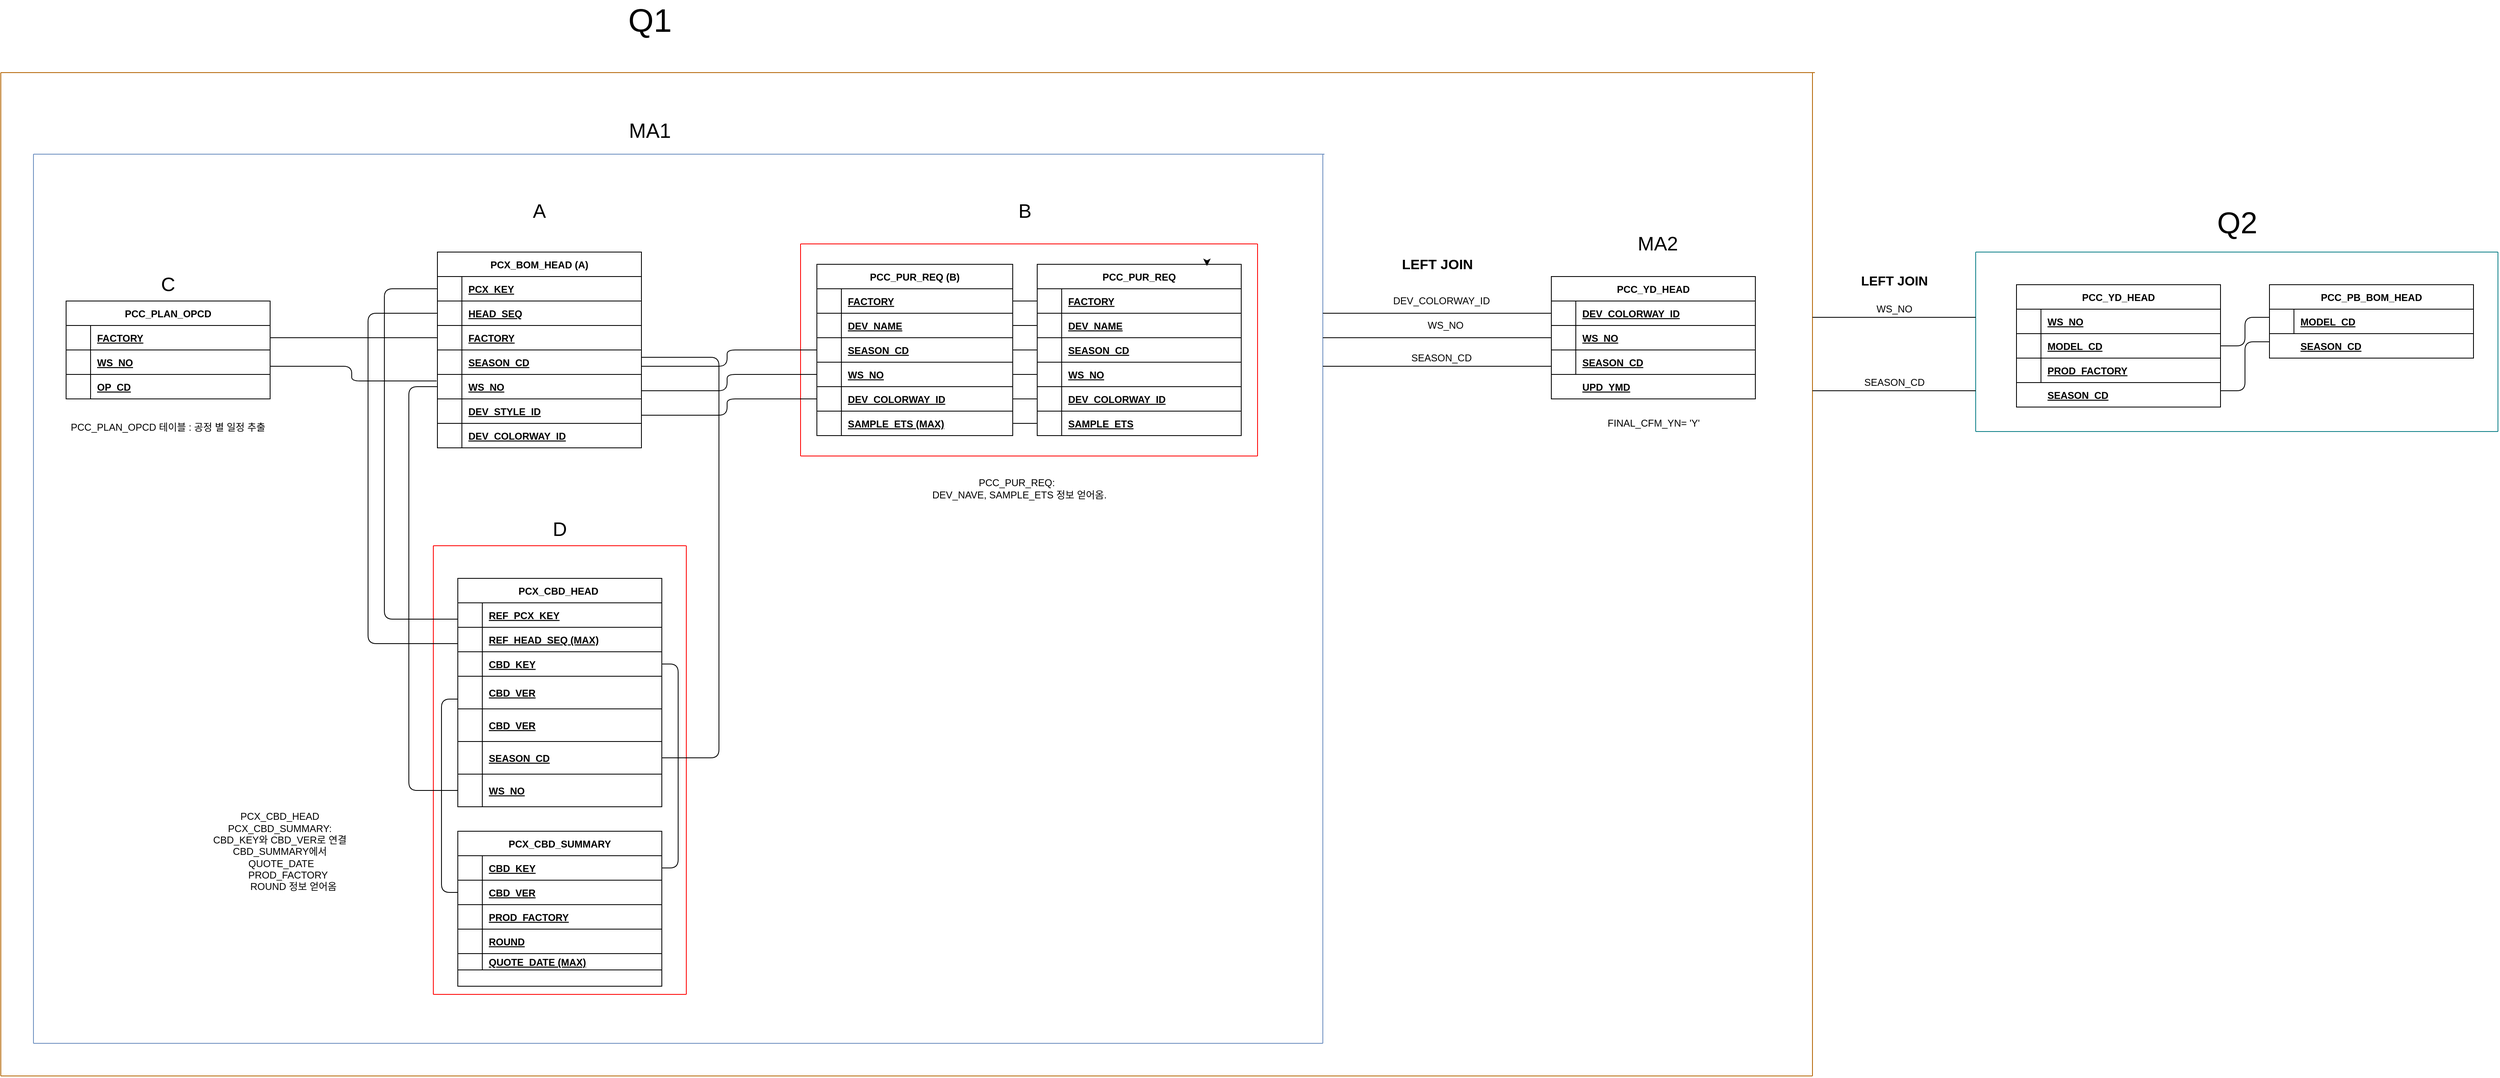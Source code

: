<mxfile version="14.9.6" type="github">
  <diagram id="R2lEEEUBdFMjLlhIrx00" name="Page-1">
    <mxGraphModel dx="2272" dy="1862" grid="1" gridSize="10" guides="1" tooltips="1" connect="1" arrows="1" fold="1" page="1" pageScale="1" pageWidth="850" pageHeight="1100" math="0" shadow="0" extFonts="Permanent Marker^https://fonts.googleapis.com/css?family=Permanent+Marker">
      <root>
        <mxCell id="0" />
        <mxCell id="1" parent="0" />
        <mxCell id="rk61X7vEn0GP1LaWn2mL-6" value="PCC_YD_HEAD" style="shape=table;startSize=30;container=1;collapsible=1;childLayout=tableLayout;fixedRows=1;rowLines=0;fontStyle=1;align=center;resizeLast=1;" vertex="1" parent="1">
          <mxGeometry x="1380" y="70" width="250" height="150" as="geometry">
            <mxRectangle x="1380" y="70" width="130" height="30" as="alternateBounds" />
          </mxGeometry>
        </mxCell>
        <mxCell id="rk61X7vEn0GP1LaWn2mL-7" value="" style="shape=partialRectangle;collapsible=0;dropTarget=0;pointerEvents=0;fillColor=none;points=[[0,0.5],[1,0.5]];portConstraint=eastwest;top=0;left=0;right=0;bottom=1;" vertex="1" parent="rk61X7vEn0GP1LaWn2mL-6">
          <mxGeometry y="30" width="250" height="30" as="geometry" />
        </mxCell>
        <mxCell id="rk61X7vEn0GP1LaWn2mL-8" value="" style="shape=partialRectangle;overflow=hidden;connectable=0;fillColor=none;top=0;left=0;bottom=0;right=0;fontStyle=1;" vertex="1" parent="rk61X7vEn0GP1LaWn2mL-7">
          <mxGeometry width="30" height="30" as="geometry" />
        </mxCell>
        <mxCell id="rk61X7vEn0GP1LaWn2mL-9" value="DEV_COLORWAY_ID" style="shape=partialRectangle;overflow=hidden;connectable=0;fillColor=none;top=0;left=0;bottom=0;right=0;align=left;spacingLeft=6;fontStyle=5;" vertex="1" parent="rk61X7vEn0GP1LaWn2mL-7">
          <mxGeometry x="30" width="220" height="30" as="geometry" />
        </mxCell>
        <mxCell id="rk61X7vEn0GP1LaWn2mL-10" style="shape=partialRectangle;collapsible=0;dropTarget=0;pointerEvents=0;fillColor=none;points=[[0,0.5],[1,0.5]];portConstraint=eastwest;top=0;left=0;right=0;bottom=1;" vertex="1" parent="rk61X7vEn0GP1LaWn2mL-6">
          <mxGeometry y="60" width="250" height="30" as="geometry" />
        </mxCell>
        <mxCell id="rk61X7vEn0GP1LaWn2mL-11" style="shape=partialRectangle;overflow=hidden;connectable=0;fillColor=none;top=0;left=0;bottom=0;right=0;fontStyle=1;" vertex="1" parent="rk61X7vEn0GP1LaWn2mL-10">
          <mxGeometry width="30" height="30" as="geometry" />
        </mxCell>
        <mxCell id="rk61X7vEn0GP1LaWn2mL-12" value="WS_NO" style="shape=partialRectangle;overflow=hidden;connectable=0;fillColor=none;top=0;left=0;bottom=0;right=0;align=left;spacingLeft=6;fontStyle=5;" vertex="1" parent="rk61X7vEn0GP1LaWn2mL-10">
          <mxGeometry x="30" width="220" height="30" as="geometry" />
        </mxCell>
        <mxCell id="rk61X7vEn0GP1LaWn2mL-13" style="shape=partialRectangle;collapsible=0;dropTarget=0;pointerEvents=0;fillColor=none;points=[[0,0.5],[1,0.5]];portConstraint=eastwest;top=0;left=0;right=0;bottom=1;" vertex="1" parent="rk61X7vEn0GP1LaWn2mL-6">
          <mxGeometry y="90" width="250" height="30" as="geometry" />
        </mxCell>
        <mxCell id="rk61X7vEn0GP1LaWn2mL-14" style="shape=partialRectangle;overflow=hidden;connectable=0;fillColor=none;top=0;left=0;bottom=0;right=0;fontStyle=1;" vertex="1" parent="rk61X7vEn0GP1LaWn2mL-13">
          <mxGeometry width="30" height="30" as="geometry" />
        </mxCell>
        <mxCell id="rk61X7vEn0GP1LaWn2mL-15" value="SEASON_CD" style="shape=partialRectangle;overflow=hidden;connectable=0;fillColor=none;top=0;left=0;bottom=0;right=0;align=left;spacingLeft=6;fontStyle=5;" vertex="1" parent="rk61X7vEn0GP1LaWn2mL-13">
          <mxGeometry x="30" width="220" height="30" as="geometry" />
        </mxCell>
        <mxCell id="C-vyLk0tnHw3VtMMgP7b-23" value="PCX_BOM_HEAD (A)" style="shape=table;startSize=30;container=1;collapsible=1;childLayout=tableLayout;fixedRows=1;rowLines=0;fontStyle=1;align=center;resizeLast=1;" parent="1" vertex="1">
          <mxGeometry x="15" y="40" width="250" height="240" as="geometry">
            <mxRectangle x="20" y="40" width="130" height="30" as="alternateBounds" />
          </mxGeometry>
        </mxCell>
        <mxCell id="C-vyLk0tnHw3VtMMgP7b-24" value="" style="shape=partialRectangle;collapsible=0;dropTarget=0;pointerEvents=0;fillColor=none;points=[[0,0.5],[1,0.5]];portConstraint=eastwest;top=0;left=0;right=0;bottom=1;" parent="C-vyLk0tnHw3VtMMgP7b-23" vertex="1">
          <mxGeometry y="30" width="250" height="30" as="geometry" />
        </mxCell>
        <mxCell id="C-vyLk0tnHw3VtMMgP7b-25" value="" style="shape=partialRectangle;overflow=hidden;connectable=0;fillColor=none;top=0;left=0;bottom=0;right=0;fontStyle=1;" parent="C-vyLk0tnHw3VtMMgP7b-24" vertex="1">
          <mxGeometry width="30" height="30" as="geometry" />
        </mxCell>
        <mxCell id="C-vyLk0tnHw3VtMMgP7b-26" value="PCX_KEY" style="shape=partialRectangle;overflow=hidden;connectable=0;fillColor=none;top=0;left=0;bottom=0;right=0;align=left;spacingLeft=6;fontStyle=5;" parent="C-vyLk0tnHw3VtMMgP7b-24" vertex="1">
          <mxGeometry x="30" width="220" height="30" as="geometry" />
        </mxCell>
        <mxCell id="KoXOzmwsFEsIkhyT5DC2-21" style="shape=partialRectangle;collapsible=0;dropTarget=0;pointerEvents=0;fillColor=none;points=[[0,0.5],[1,0.5]];portConstraint=eastwest;top=0;left=0;right=0;bottom=1;" parent="C-vyLk0tnHw3VtMMgP7b-23" vertex="1">
          <mxGeometry y="60" width="250" height="30" as="geometry" />
        </mxCell>
        <mxCell id="KoXOzmwsFEsIkhyT5DC2-22" style="shape=partialRectangle;overflow=hidden;connectable=0;fillColor=none;top=0;left=0;bottom=0;right=0;fontStyle=1;" parent="KoXOzmwsFEsIkhyT5DC2-21" vertex="1">
          <mxGeometry width="30" height="30" as="geometry" />
        </mxCell>
        <mxCell id="KoXOzmwsFEsIkhyT5DC2-23" value="HEAD_SEQ" style="shape=partialRectangle;overflow=hidden;connectable=0;fillColor=none;top=0;left=0;bottom=0;right=0;align=left;spacingLeft=6;fontStyle=5;" parent="KoXOzmwsFEsIkhyT5DC2-21" vertex="1">
          <mxGeometry x="30" width="220" height="30" as="geometry" />
        </mxCell>
        <mxCell id="KoXOzmwsFEsIkhyT5DC2-18" style="shape=partialRectangle;collapsible=0;dropTarget=0;pointerEvents=0;fillColor=none;points=[[0,0.5],[1,0.5]];portConstraint=eastwest;top=0;left=0;right=0;bottom=1;" parent="C-vyLk0tnHw3VtMMgP7b-23" vertex="1">
          <mxGeometry y="90" width="250" height="30" as="geometry" />
        </mxCell>
        <mxCell id="KoXOzmwsFEsIkhyT5DC2-19" style="shape=partialRectangle;overflow=hidden;connectable=0;fillColor=none;top=0;left=0;bottom=0;right=0;fontStyle=1;" parent="KoXOzmwsFEsIkhyT5DC2-18" vertex="1">
          <mxGeometry width="30" height="30" as="geometry" />
        </mxCell>
        <mxCell id="KoXOzmwsFEsIkhyT5DC2-20" value="FACTORY" style="shape=partialRectangle;overflow=hidden;connectable=0;fillColor=none;top=0;left=0;bottom=0;right=0;align=left;spacingLeft=6;fontStyle=5;" parent="KoXOzmwsFEsIkhyT5DC2-18" vertex="1">
          <mxGeometry x="30" width="220" height="30" as="geometry" />
        </mxCell>
        <mxCell id="KoXOzmwsFEsIkhyT5DC2-15" style="shape=partialRectangle;collapsible=0;dropTarget=0;pointerEvents=0;fillColor=none;points=[[0,0.5],[1,0.5]];portConstraint=eastwest;top=0;left=0;right=0;bottom=1;" parent="C-vyLk0tnHw3VtMMgP7b-23" vertex="1">
          <mxGeometry y="120" width="250" height="30" as="geometry" />
        </mxCell>
        <mxCell id="KoXOzmwsFEsIkhyT5DC2-16" style="shape=partialRectangle;overflow=hidden;connectable=0;fillColor=none;top=0;left=0;bottom=0;right=0;fontStyle=1;" parent="KoXOzmwsFEsIkhyT5DC2-15" vertex="1">
          <mxGeometry width="30" height="30" as="geometry" />
        </mxCell>
        <mxCell id="KoXOzmwsFEsIkhyT5DC2-17" value="SEASON_CD" style="shape=partialRectangle;overflow=hidden;connectable=0;fillColor=none;top=0;left=0;bottom=0;right=0;align=left;spacingLeft=6;fontStyle=5;" parent="KoXOzmwsFEsIkhyT5DC2-15" vertex="1">
          <mxGeometry x="30" width="220" height="30" as="geometry" />
        </mxCell>
        <mxCell id="KoXOzmwsFEsIkhyT5DC2-12" style="shape=partialRectangle;collapsible=0;dropTarget=0;pointerEvents=0;fillColor=none;points=[[0,0.5],[1,0.5]];portConstraint=eastwest;top=0;left=0;right=0;bottom=1;" parent="C-vyLk0tnHw3VtMMgP7b-23" vertex="1">
          <mxGeometry y="150" width="250" height="30" as="geometry" />
        </mxCell>
        <mxCell id="KoXOzmwsFEsIkhyT5DC2-13" style="shape=partialRectangle;overflow=hidden;connectable=0;fillColor=none;top=0;left=0;bottom=0;right=0;fontStyle=1;" parent="KoXOzmwsFEsIkhyT5DC2-12" vertex="1">
          <mxGeometry width="30" height="30" as="geometry" />
        </mxCell>
        <mxCell id="KoXOzmwsFEsIkhyT5DC2-14" value="WS_NO" style="shape=partialRectangle;overflow=hidden;connectable=0;fillColor=none;top=0;left=0;bottom=0;right=0;align=left;spacingLeft=6;fontStyle=5;" parent="KoXOzmwsFEsIkhyT5DC2-12" vertex="1">
          <mxGeometry x="30" width="220" height="30" as="geometry" />
        </mxCell>
        <mxCell id="KoXOzmwsFEsIkhyT5DC2-9" style="shape=partialRectangle;collapsible=0;dropTarget=0;pointerEvents=0;fillColor=none;points=[[0,0.5],[1,0.5]];portConstraint=eastwest;top=0;left=0;right=0;bottom=1;" parent="C-vyLk0tnHw3VtMMgP7b-23" vertex="1">
          <mxGeometry y="180" width="250" height="30" as="geometry" />
        </mxCell>
        <mxCell id="KoXOzmwsFEsIkhyT5DC2-10" style="shape=partialRectangle;overflow=hidden;connectable=0;fillColor=none;top=0;left=0;bottom=0;right=0;fontStyle=1;" parent="KoXOzmwsFEsIkhyT5DC2-9" vertex="1">
          <mxGeometry width="30" height="30" as="geometry" />
        </mxCell>
        <mxCell id="KoXOzmwsFEsIkhyT5DC2-11" value="DEV_STYLE_ID" style="shape=partialRectangle;overflow=hidden;connectable=0;fillColor=none;top=0;left=0;bottom=0;right=0;align=left;spacingLeft=6;fontStyle=5;" parent="KoXOzmwsFEsIkhyT5DC2-9" vertex="1">
          <mxGeometry x="30" width="220" height="30" as="geometry" />
        </mxCell>
        <mxCell id="KoXOzmwsFEsIkhyT5DC2-6" style="shape=partialRectangle;collapsible=0;dropTarget=0;pointerEvents=0;fillColor=none;points=[[0,0.5],[1,0.5]];portConstraint=eastwest;top=0;left=0;right=0;bottom=1;" parent="C-vyLk0tnHw3VtMMgP7b-23" vertex="1">
          <mxGeometry y="210" width="250" height="30" as="geometry" />
        </mxCell>
        <mxCell id="KoXOzmwsFEsIkhyT5DC2-7" style="shape=partialRectangle;overflow=hidden;connectable=0;fillColor=none;top=0;left=0;bottom=0;right=0;fontStyle=1;" parent="KoXOzmwsFEsIkhyT5DC2-6" vertex="1">
          <mxGeometry width="30" height="30" as="geometry" />
        </mxCell>
        <mxCell id="KoXOzmwsFEsIkhyT5DC2-8" value="DEV_COLORWAY_ID" style="shape=partialRectangle;overflow=hidden;connectable=0;fillColor=none;top=0;left=0;bottom=0;right=0;align=left;spacingLeft=6;fontStyle=5;" parent="KoXOzmwsFEsIkhyT5DC2-6" vertex="1">
          <mxGeometry x="30" width="220" height="30" as="geometry" />
        </mxCell>
        <mxCell id="KoXOzmwsFEsIkhyT5DC2-70" value="PCC_PUR_REQ (B)" style="shape=table;startSize=30;container=1;collapsible=1;childLayout=tableLayout;fixedRows=1;rowLines=0;fontStyle=1;align=center;resizeLast=1;" parent="1" vertex="1">
          <mxGeometry x="480" y="55" width="240" height="210" as="geometry">
            <mxRectangle x="20" y="40" width="130" height="30" as="alternateBounds" />
          </mxGeometry>
        </mxCell>
        <mxCell id="KoXOzmwsFEsIkhyT5DC2-71" value="" style="shape=partialRectangle;collapsible=0;dropTarget=0;pointerEvents=0;fillColor=none;points=[[0,0.5],[1,0.5]];portConstraint=eastwest;top=0;left=0;right=0;bottom=1;" parent="KoXOzmwsFEsIkhyT5DC2-70" vertex="1">
          <mxGeometry y="30" width="240" height="30" as="geometry" />
        </mxCell>
        <mxCell id="KoXOzmwsFEsIkhyT5DC2-72" value="" style="shape=partialRectangle;overflow=hidden;connectable=0;fillColor=none;top=0;left=0;bottom=0;right=0;fontStyle=1;" parent="KoXOzmwsFEsIkhyT5DC2-71" vertex="1">
          <mxGeometry width="30" height="30" as="geometry" />
        </mxCell>
        <mxCell id="KoXOzmwsFEsIkhyT5DC2-73" value="FACTORY" style="shape=partialRectangle;overflow=hidden;connectable=0;fillColor=none;top=0;left=0;bottom=0;right=0;align=left;spacingLeft=6;fontStyle=5;" parent="KoXOzmwsFEsIkhyT5DC2-71" vertex="1">
          <mxGeometry x="30" width="210" height="30" as="geometry" />
        </mxCell>
        <mxCell id="KoXOzmwsFEsIkhyT5DC2-74" style="shape=partialRectangle;collapsible=0;dropTarget=0;pointerEvents=0;fillColor=none;points=[[0,0.5],[1,0.5]];portConstraint=eastwest;top=0;left=0;right=0;bottom=1;" parent="KoXOzmwsFEsIkhyT5DC2-70" vertex="1">
          <mxGeometry y="60" width="240" height="30" as="geometry" />
        </mxCell>
        <mxCell id="KoXOzmwsFEsIkhyT5DC2-75" style="shape=partialRectangle;overflow=hidden;connectable=0;fillColor=none;top=0;left=0;bottom=0;right=0;fontStyle=1;" parent="KoXOzmwsFEsIkhyT5DC2-74" vertex="1">
          <mxGeometry width="30" height="30" as="geometry" />
        </mxCell>
        <mxCell id="KoXOzmwsFEsIkhyT5DC2-76" value="DEV_NAME" style="shape=partialRectangle;overflow=hidden;connectable=0;fillColor=none;top=0;left=0;bottom=0;right=0;align=left;spacingLeft=6;fontStyle=5;" parent="KoXOzmwsFEsIkhyT5DC2-74" vertex="1">
          <mxGeometry x="30" width="210" height="30" as="geometry" />
        </mxCell>
        <mxCell id="KoXOzmwsFEsIkhyT5DC2-77" style="shape=partialRectangle;collapsible=0;dropTarget=0;pointerEvents=0;fillColor=none;points=[[0,0.5],[1,0.5]];portConstraint=eastwest;top=0;left=0;right=0;bottom=1;" parent="KoXOzmwsFEsIkhyT5DC2-70" vertex="1">
          <mxGeometry y="90" width="240" height="30" as="geometry" />
        </mxCell>
        <mxCell id="KoXOzmwsFEsIkhyT5DC2-78" style="shape=partialRectangle;overflow=hidden;connectable=0;fillColor=none;top=0;left=0;bottom=0;right=0;fontStyle=1;" parent="KoXOzmwsFEsIkhyT5DC2-77" vertex="1">
          <mxGeometry width="30" height="30" as="geometry" />
        </mxCell>
        <mxCell id="KoXOzmwsFEsIkhyT5DC2-79" value="SEASON_CD" style="shape=partialRectangle;overflow=hidden;connectable=0;fillColor=none;top=0;left=0;bottom=0;right=0;align=left;spacingLeft=6;fontStyle=5;" parent="KoXOzmwsFEsIkhyT5DC2-77" vertex="1">
          <mxGeometry x="30" width="210" height="30" as="geometry" />
        </mxCell>
        <mxCell id="KoXOzmwsFEsIkhyT5DC2-80" style="shape=partialRectangle;collapsible=0;dropTarget=0;pointerEvents=0;fillColor=none;points=[[0,0.5],[1,0.5]];portConstraint=eastwest;top=0;left=0;right=0;bottom=1;" parent="KoXOzmwsFEsIkhyT5DC2-70" vertex="1">
          <mxGeometry y="120" width="240" height="30" as="geometry" />
        </mxCell>
        <mxCell id="KoXOzmwsFEsIkhyT5DC2-81" style="shape=partialRectangle;overflow=hidden;connectable=0;fillColor=none;top=0;left=0;bottom=0;right=0;fontStyle=1;" parent="KoXOzmwsFEsIkhyT5DC2-80" vertex="1">
          <mxGeometry width="30" height="30" as="geometry" />
        </mxCell>
        <mxCell id="KoXOzmwsFEsIkhyT5DC2-82" value="WS_NO" style="shape=partialRectangle;overflow=hidden;connectable=0;fillColor=none;top=0;left=0;bottom=0;right=0;align=left;spacingLeft=6;fontStyle=5;" parent="KoXOzmwsFEsIkhyT5DC2-80" vertex="1">
          <mxGeometry x="30" width="210" height="30" as="geometry" />
        </mxCell>
        <mxCell id="KoXOzmwsFEsIkhyT5DC2-83" style="shape=partialRectangle;collapsible=0;dropTarget=0;pointerEvents=0;fillColor=none;points=[[0,0.5],[1,0.5]];portConstraint=eastwest;top=0;left=0;right=0;bottom=1;" parent="KoXOzmwsFEsIkhyT5DC2-70" vertex="1">
          <mxGeometry y="150" width="240" height="30" as="geometry" />
        </mxCell>
        <mxCell id="KoXOzmwsFEsIkhyT5DC2-84" style="shape=partialRectangle;overflow=hidden;connectable=0;fillColor=none;top=0;left=0;bottom=0;right=0;fontStyle=1;" parent="KoXOzmwsFEsIkhyT5DC2-83" vertex="1">
          <mxGeometry width="30" height="30" as="geometry" />
        </mxCell>
        <mxCell id="KoXOzmwsFEsIkhyT5DC2-85" value="DEV_COLORWAY_ID" style="shape=partialRectangle;overflow=hidden;connectable=0;fillColor=none;top=0;left=0;bottom=0;right=0;align=left;spacingLeft=6;fontStyle=5;" parent="KoXOzmwsFEsIkhyT5DC2-83" vertex="1">
          <mxGeometry x="30" width="210" height="30" as="geometry" />
        </mxCell>
        <mxCell id="KoXOzmwsFEsIkhyT5DC2-86" style="shape=partialRectangle;collapsible=0;dropTarget=0;pointerEvents=0;fillColor=none;points=[[0,0.5],[1,0.5]];portConstraint=eastwest;top=0;left=0;right=0;bottom=1;" parent="KoXOzmwsFEsIkhyT5DC2-70" vertex="1">
          <mxGeometry y="180" width="240" height="30" as="geometry" />
        </mxCell>
        <mxCell id="KoXOzmwsFEsIkhyT5DC2-87" style="shape=partialRectangle;overflow=hidden;connectable=0;fillColor=none;top=0;left=0;bottom=0;right=0;fontStyle=1;" parent="KoXOzmwsFEsIkhyT5DC2-86" vertex="1">
          <mxGeometry width="30" height="30" as="geometry" />
        </mxCell>
        <mxCell id="KoXOzmwsFEsIkhyT5DC2-88" value="SAMPLE_ETS (MAX)" style="shape=partialRectangle;overflow=hidden;connectable=0;fillColor=none;top=0;left=0;bottom=0;right=0;align=left;spacingLeft=6;fontStyle=5;" parent="KoXOzmwsFEsIkhyT5DC2-86" vertex="1">
          <mxGeometry x="30" width="210" height="30" as="geometry" />
        </mxCell>
        <mxCell id="KoXOzmwsFEsIkhyT5DC2-95" value="PCC_PUR_REQ" style="shape=table;startSize=30;container=1;collapsible=1;childLayout=tableLayout;fixedRows=1;rowLines=0;fontStyle=1;align=center;resizeLast=1;" parent="1" vertex="1">
          <mxGeometry x="750" y="55" width="250" height="210" as="geometry">
            <mxRectangle x="20" y="40" width="130" height="30" as="alternateBounds" />
          </mxGeometry>
        </mxCell>
        <mxCell id="KoXOzmwsFEsIkhyT5DC2-96" value="" style="shape=partialRectangle;collapsible=0;dropTarget=0;pointerEvents=0;fillColor=none;points=[[0,0.5],[1,0.5]];portConstraint=eastwest;top=0;left=0;right=0;bottom=1;" parent="KoXOzmwsFEsIkhyT5DC2-95" vertex="1">
          <mxGeometry y="30" width="250" height="30" as="geometry" />
        </mxCell>
        <mxCell id="KoXOzmwsFEsIkhyT5DC2-97" value="" style="shape=partialRectangle;overflow=hidden;connectable=0;fillColor=none;top=0;left=0;bottom=0;right=0;fontStyle=1;" parent="KoXOzmwsFEsIkhyT5DC2-96" vertex="1">
          <mxGeometry width="30" height="30" as="geometry" />
        </mxCell>
        <mxCell id="KoXOzmwsFEsIkhyT5DC2-98" value="FACTORY" style="shape=partialRectangle;overflow=hidden;connectable=0;fillColor=none;top=0;left=0;bottom=0;right=0;align=left;spacingLeft=6;fontStyle=5;" parent="KoXOzmwsFEsIkhyT5DC2-96" vertex="1">
          <mxGeometry x="30" width="220" height="30" as="geometry" />
        </mxCell>
        <mxCell id="KoXOzmwsFEsIkhyT5DC2-99" style="shape=partialRectangle;collapsible=0;dropTarget=0;pointerEvents=0;fillColor=none;points=[[0,0.5],[1,0.5]];portConstraint=eastwest;top=0;left=0;right=0;bottom=1;" parent="KoXOzmwsFEsIkhyT5DC2-95" vertex="1">
          <mxGeometry y="60" width="250" height="30" as="geometry" />
        </mxCell>
        <mxCell id="KoXOzmwsFEsIkhyT5DC2-100" style="shape=partialRectangle;overflow=hidden;connectable=0;fillColor=none;top=0;left=0;bottom=0;right=0;fontStyle=1;" parent="KoXOzmwsFEsIkhyT5DC2-99" vertex="1">
          <mxGeometry width="30" height="30" as="geometry" />
        </mxCell>
        <mxCell id="KoXOzmwsFEsIkhyT5DC2-101" value="DEV_NAME" style="shape=partialRectangle;overflow=hidden;connectable=0;fillColor=none;top=0;left=0;bottom=0;right=0;align=left;spacingLeft=6;fontStyle=5;" parent="KoXOzmwsFEsIkhyT5DC2-99" vertex="1">
          <mxGeometry x="30" width="220" height="30" as="geometry" />
        </mxCell>
        <mxCell id="KoXOzmwsFEsIkhyT5DC2-102" style="shape=partialRectangle;collapsible=0;dropTarget=0;pointerEvents=0;fillColor=none;points=[[0,0.5],[1,0.5]];portConstraint=eastwest;top=0;left=0;right=0;bottom=1;" parent="KoXOzmwsFEsIkhyT5DC2-95" vertex="1">
          <mxGeometry y="90" width="250" height="30" as="geometry" />
        </mxCell>
        <mxCell id="KoXOzmwsFEsIkhyT5DC2-103" style="shape=partialRectangle;overflow=hidden;connectable=0;fillColor=none;top=0;left=0;bottom=0;right=0;fontStyle=1;" parent="KoXOzmwsFEsIkhyT5DC2-102" vertex="1">
          <mxGeometry width="30" height="30" as="geometry" />
        </mxCell>
        <mxCell id="KoXOzmwsFEsIkhyT5DC2-104" value="SEASON_CD" style="shape=partialRectangle;overflow=hidden;connectable=0;fillColor=none;top=0;left=0;bottom=0;right=0;align=left;spacingLeft=6;fontStyle=5;" parent="KoXOzmwsFEsIkhyT5DC2-102" vertex="1">
          <mxGeometry x="30" width="220" height="30" as="geometry" />
        </mxCell>
        <mxCell id="KoXOzmwsFEsIkhyT5DC2-105" style="shape=partialRectangle;collapsible=0;dropTarget=0;pointerEvents=0;fillColor=none;points=[[0,0.5],[1,0.5]];portConstraint=eastwest;top=0;left=0;right=0;bottom=1;" parent="KoXOzmwsFEsIkhyT5DC2-95" vertex="1">
          <mxGeometry y="120" width="250" height="30" as="geometry" />
        </mxCell>
        <mxCell id="KoXOzmwsFEsIkhyT5DC2-106" style="shape=partialRectangle;overflow=hidden;connectable=0;fillColor=none;top=0;left=0;bottom=0;right=0;fontStyle=1;" parent="KoXOzmwsFEsIkhyT5DC2-105" vertex="1">
          <mxGeometry width="30" height="30" as="geometry" />
        </mxCell>
        <mxCell id="KoXOzmwsFEsIkhyT5DC2-107" value="WS_NO" style="shape=partialRectangle;overflow=hidden;connectable=0;fillColor=none;top=0;left=0;bottom=0;right=0;align=left;spacingLeft=6;fontStyle=5;" parent="KoXOzmwsFEsIkhyT5DC2-105" vertex="1">
          <mxGeometry x="30" width="220" height="30" as="geometry" />
        </mxCell>
        <mxCell id="KoXOzmwsFEsIkhyT5DC2-108" style="shape=partialRectangle;collapsible=0;dropTarget=0;pointerEvents=0;fillColor=none;points=[[0,0.5],[1,0.5]];portConstraint=eastwest;top=0;left=0;right=0;bottom=1;" parent="KoXOzmwsFEsIkhyT5DC2-95" vertex="1">
          <mxGeometry y="150" width="250" height="30" as="geometry" />
        </mxCell>
        <mxCell id="KoXOzmwsFEsIkhyT5DC2-109" style="shape=partialRectangle;overflow=hidden;connectable=0;fillColor=none;top=0;left=0;bottom=0;right=0;fontStyle=1;" parent="KoXOzmwsFEsIkhyT5DC2-108" vertex="1">
          <mxGeometry width="30" height="30" as="geometry" />
        </mxCell>
        <mxCell id="KoXOzmwsFEsIkhyT5DC2-110" value="DEV_COLORWAY_ID" style="shape=partialRectangle;overflow=hidden;connectable=0;fillColor=none;top=0;left=0;bottom=0;right=0;align=left;spacingLeft=6;fontStyle=5;" parent="KoXOzmwsFEsIkhyT5DC2-108" vertex="1">
          <mxGeometry x="30" width="220" height="30" as="geometry" />
        </mxCell>
        <mxCell id="KoXOzmwsFEsIkhyT5DC2-111" style="shape=partialRectangle;collapsible=0;dropTarget=0;pointerEvents=0;fillColor=none;points=[[0,0.5],[1,0.5]];portConstraint=eastwest;top=0;left=0;right=0;bottom=1;" parent="KoXOzmwsFEsIkhyT5DC2-95" vertex="1">
          <mxGeometry y="180" width="250" height="30" as="geometry" />
        </mxCell>
        <mxCell id="KoXOzmwsFEsIkhyT5DC2-112" style="shape=partialRectangle;overflow=hidden;connectable=0;fillColor=none;top=0;left=0;bottom=0;right=0;fontStyle=1;" parent="KoXOzmwsFEsIkhyT5DC2-111" vertex="1">
          <mxGeometry width="30" height="30" as="geometry" />
        </mxCell>
        <mxCell id="KoXOzmwsFEsIkhyT5DC2-113" value="SAMPLE_ETS" style="shape=partialRectangle;overflow=hidden;connectable=0;fillColor=none;top=0;left=0;bottom=0;right=0;align=left;spacingLeft=6;fontStyle=5;" parent="KoXOzmwsFEsIkhyT5DC2-111" vertex="1">
          <mxGeometry x="30" width="220" height="30" as="geometry" />
        </mxCell>
        <mxCell id="KoXOzmwsFEsIkhyT5DC2-114" style="edgeStyle=orthogonalEdgeStyle;rounded=0;orthogonalLoop=1;jettySize=auto;html=1;exitX=0.75;exitY=0;exitDx=0;exitDy=0;entryX=0.832;entryY=0.01;entryDx=0;entryDy=0;entryPerimeter=0;" parent="1" source="KoXOzmwsFEsIkhyT5DC2-95" target="KoXOzmwsFEsIkhyT5DC2-95" edge="1">
          <mxGeometry relative="1" as="geometry" />
        </mxCell>
        <mxCell id="KoXOzmwsFEsIkhyT5DC2-127" value="PCC_PLAN_OPCD" style="shape=table;startSize=30;container=1;collapsible=1;childLayout=tableLayout;fixedRows=1;rowLines=0;fontStyle=1;align=center;resizeLast=1;" parent="1" vertex="1">
          <mxGeometry x="-440" y="100" width="250" height="120" as="geometry">
            <mxRectangle x="20" y="40" width="130" height="30" as="alternateBounds" />
          </mxGeometry>
        </mxCell>
        <mxCell id="KoXOzmwsFEsIkhyT5DC2-128" value="" style="shape=partialRectangle;collapsible=0;dropTarget=0;pointerEvents=0;fillColor=none;points=[[0,0.5],[1,0.5]];portConstraint=eastwest;top=0;left=0;right=0;bottom=1;" parent="KoXOzmwsFEsIkhyT5DC2-127" vertex="1">
          <mxGeometry y="30" width="250" height="30" as="geometry" />
        </mxCell>
        <mxCell id="KoXOzmwsFEsIkhyT5DC2-129" value="" style="shape=partialRectangle;overflow=hidden;connectable=0;fillColor=none;top=0;left=0;bottom=0;right=0;fontStyle=1;" parent="KoXOzmwsFEsIkhyT5DC2-128" vertex="1">
          <mxGeometry width="30" height="30" as="geometry" />
        </mxCell>
        <mxCell id="KoXOzmwsFEsIkhyT5DC2-130" value="FACTORY" style="shape=partialRectangle;overflow=hidden;connectable=0;fillColor=none;top=0;left=0;bottom=0;right=0;align=left;spacingLeft=6;fontStyle=5;" parent="KoXOzmwsFEsIkhyT5DC2-128" vertex="1">
          <mxGeometry x="30" width="220" height="30" as="geometry" />
        </mxCell>
        <mxCell id="KoXOzmwsFEsIkhyT5DC2-131" style="shape=partialRectangle;collapsible=0;dropTarget=0;pointerEvents=0;fillColor=none;points=[[0,0.5],[1,0.5]];portConstraint=eastwest;top=0;left=0;right=0;bottom=1;" parent="KoXOzmwsFEsIkhyT5DC2-127" vertex="1">
          <mxGeometry y="60" width="250" height="30" as="geometry" />
        </mxCell>
        <mxCell id="KoXOzmwsFEsIkhyT5DC2-132" style="shape=partialRectangle;overflow=hidden;connectable=0;fillColor=none;top=0;left=0;bottom=0;right=0;fontStyle=1;" parent="KoXOzmwsFEsIkhyT5DC2-131" vertex="1">
          <mxGeometry width="30" height="30" as="geometry" />
        </mxCell>
        <mxCell id="KoXOzmwsFEsIkhyT5DC2-133" value="WS_NO" style="shape=partialRectangle;overflow=hidden;connectable=0;fillColor=none;top=0;left=0;bottom=0;right=0;align=left;spacingLeft=6;fontStyle=5;" parent="KoXOzmwsFEsIkhyT5DC2-131" vertex="1">
          <mxGeometry x="30" width="220" height="30" as="geometry" />
        </mxCell>
        <mxCell id="KoXOzmwsFEsIkhyT5DC2-134" style="shape=partialRectangle;collapsible=0;dropTarget=0;pointerEvents=0;fillColor=none;points=[[0,0.5],[1,0.5]];portConstraint=eastwest;top=0;left=0;right=0;bottom=1;" parent="KoXOzmwsFEsIkhyT5DC2-127" vertex="1">
          <mxGeometry y="90" width="250" height="30" as="geometry" />
        </mxCell>
        <mxCell id="KoXOzmwsFEsIkhyT5DC2-135" style="shape=partialRectangle;overflow=hidden;connectable=0;fillColor=none;top=0;left=0;bottom=0;right=0;fontStyle=1;" parent="KoXOzmwsFEsIkhyT5DC2-134" vertex="1">
          <mxGeometry width="30" height="30" as="geometry" />
        </mxCell>
        <mxCell id="KoXOzmwsFEsIkhyT5DC2-136" value="OP_CD" style="shape=partialRectangle;overflow=hidden;connectable=0;fillColor=none;top=0;left=0;bottom=0;right=0;align=left;spacingLeft=6;fontStyle=5;" parent="KoXOzmwsFEsIkhyT5DC2-134" vertex="1">
          <mxGeometry x="30" width="220" height="30" as="geometry" />
        </mxCell>
        <mxCell id="KoXOzmwsFEsIkhyT5DC2-149" value="PCX_CBD_HEAD " style="shape=table;startSize=30;container=1;collapsible=1;childLayout=tableLayout;fixedRows=1;rowLines=0;fontStyle=1;align=center;resizeLast=1;" parent="1" vertex="1">
          <mxGeometry x="40" y="440" width="250" height="280" as="geometry">
            <mxRectangle x="20" y="40" width="130" height="30" as="alternateBounds" />
          </mxGeometry>
        </mxCell>
        <mxCell id="KoXOzmwsFEsIkhyT5DC2-150" value="" style="shape=partialRectangle;collapsible=0;dropTarget=0;pointerEvents=0;fillColor=none;points=[[0,0.5],[1,0.5]];portConstraint=eastwest;top=0;left=0;right=0;bottom=1;" parent="KoXOzmwsFEsIkhyT5DC2-149" vertex="1">
          <mxGeometry y="30" width="250" height="30" as="geometry" />
        </mxCell>
        <mxCell id="KoXOzmwsFEsIkhyT5DC2-151" value="" style="shape=partialRectangle;overflow=hidden;connectable=0;fillColor=none;top=0;left=0;bottom=0;right=0;fontStyle=1;" parent="KoXOzmwsFEsIkhyT5DC2-150" vertex="1">
          <mxGeometry width="30" height="30" as="geometry" />
        </mxCell>
        <mxCell id="KoXOzmwsFEsIkhyT5DC2-152" value="REF_PCX_KEY" style="shape=partialRectangle;overflow=hidden;connectable=0;fillColor=none;top=0;left=0;bottom=0;right=0;align=left;spacingLeft=6;fontStyle=5;" parent="KoXOzmwsFEsIkhyT5DC2-150" vertex="1">
          <mxGeometry x="30" width="220" height="30" as="geometry" />
        </mxCell>
        <mxCell id="KoXOzmwsFEsIkhyT5DC2-153" style="shape=partialRectangle;collapsible=0;dropTarget=0;pointerEvents=0;fillColor=none;points=[[0,0.5],[1,0.5]];portConstraint=eastwest;top=0;left=0;right=0;bottom=1;" parent="KoXOzmwsFEsIkhyT5DC2-149" vertex="1">
          <mxGeometry y="60" width="250" height="30" as="geometry" />
        </mxCell>
        <mxCell id="KoXOzmwsFEsIkhyT5DC2-154" style="shape=partialRectangle;overflow=hidden;connectable=0;fillColor=none;top=0;left=0;bottom=0;right=0;fontStyle=1;" parent="KoXOzmwsFEsIkhyT5DC2-153" vertex="1">
          <mxGeometry width="30" height="30" as="geometry" />
        </mxCell>
        <mxCell id="KoXOzmwsFEsIkhyT5DC2-155" value="REF_HEAD_SEQ (MAX)" style="shape=partialRectangle;overflow=hidden;connectable=0;fillColor=none;top=0;left=0;bottom=0;right=0;align=left;spacingLeft=6;fontStyle=5;" parent="KoXOzmwsFEsIkhyT5DC2-153" vertex="1">
          <mxGeometry x="30" width="220" height="30" as="geometry" />
        </mxCell>
        <mxCell id="KoXOzmwsFEsIkhyT5DC2-156" style="shape=partialRectangle;collapsible=0;dropTarget=0;pointerEvents=0;fillColor=none;points=[[0,0.5],[1,0.5]];portConstraint=eastwest;top=0;left=0;right=0;bottom=1;" parent="KoXOzmwsFEsIkhyT5DC2-149" vertex="1">
          <mxGeometry y="90" width="250" height="30" as="geometry" />
        </mxCell>
        <mxCell id="KoXOzmwsFEsIkhyT5DC2-157" style="shape=partialRectangle;overflow=hidden;connectable=0;fillColor=none;top=0;left=0;bottom=0;right=0;fontStyle=1;" parent="KoXOzmwsFEsIkhyT5DC2-156" vertex="1">
          <mxGeometry width="30" height="30" as="geometry" />
        </mxCell>
        <mxCell id="KoXOzmwsFEsIkhyT5DC2-158" value="CBD_KEY" style="shape=partialRectangle;overflow=hidden;connectable=0;fillColor=none;top=0;left=0;bottom=0;right=0;align=left;spacingLeft=6;fontStyle=5;" parent="KoXOzmwsFEsIkhyT5DC2-156" vertex="1">
          <mxGeometry x="30" width="220" height="30" as="geometry" />
        </mxCell>
        <mxCell id="u4K7yP3fu_QlwCk93Tlc-30" style="shape=partialRectangle;collapsible=0;dropTarget=0;pointerEvents=0;fillColor=none;points=[[0,0.5],[1,0.5]];portConstraint=eastwest;top=0;left=0;right=0;bottom=1;" parent="KoXOzmwsFEsIkhyT5DC2-149" vertex="1">
          <mxGeometry y="120" width="250" height="40" as="geometry" />
        </mxCell>
        <mxCell id="u4K7yP3fu_QlwCk93Tlc-31" style="shape=partialRectangle;overflow=hidden;connectable=0;fillColor=none;top=0;left=0;bottom=0;right=0;fontStyle=1;" parent="u4K7yP3fu_QlwCk93Tlc-30" vertex="1">
          <mxGeometry width="30" height="40" as="geometry" />
        </mxCell>
        <mxCell id="u4K7yP3fu_QlwCk93Tlc-32" value="CBD_VER" style="shape=partialRectangle;overflow=hidden;connectable=0;fillColor=none;top=0;left=0;bottom=0;right=0;align=left;spacingLeft=6;fontStyle=5;" parent="u4K7yP3fu_QlwCk93Tlc-30" vertex="1">
          <mxGeometry x="30" width="220" height="40" as="geometry" />
        </mxCell>
        <mxCell id="KoXOzmwsFEsIkhyT5DC2-159" style="shape=partialRectangle;collapsible=0;dropTarget=0;pointerEvents=0;fillColor=none;points=[[0,0.5],[1,0.5]];portConstraint=eastwest;top=0;left=0;right=0;bottom=1;" parent="KoXOzmwsFEsIkhyT5DC2-149" vertex="1">
          <mxGeometry y="160" width="250" height="40" as="geometry" />
        </mxCell>
        <mxCell id="KoXOzmwsFEsIkhyT5DC2-160" style="shape=partialRectangle;overflow=hidden;connectable=0;fillColor=none;top=0;left=0;bottom=0;right=0;fontStyle=1;" parent="KoXOzmwsFEsIkhyT5DC2-159" vertex="1">
          <mxGeometry width="30" height="40" as="geometry" />
        </mxCell>
        <mxCell id="KoXOzmwsFEsIkhyT5DC2-161" value="CBD_VER" style="shape=partialRectangle;overflow=hidden;connectable=0;fillColor=none;top=0;left=0;bottom=0;right=0;align=left;spacingLeft=6;fontStyle=5;" parent="KoXOzmwsFEsIkhyT5DC2-159" vertex="1">
          <mxGeometry x="30" width="220" height="40" as="geometry" />
        </mxCell>
        <mxCell id="KoXOzmwsFEsIkhyT5DC2-225" style="shape=partialRectangle;collapsible=0;dropTarget=0;pointerEvents=0;fillColor=none;points=[[0,0.5],[1,0.5]];portConstraint=eastwest;top=0;left=0;right=0;bottom=1;" parent="KoXOzmwsFEsIkhyT5DC2-149" vertex="1">
          <mxGeometry y="200" width="250" height="40" as="geometry" />
        </mxCell>
        <mxCell id="KoXOzmwsFEsIkhyT5DC2-226" style="shape=partialRectangle;overflow=hidden;connectable=0;fillColor=none;top=0;left=0;bottom=0;right=0;fontStyle=1;" parent="KoXOzmwsFEsIkhyT5DC2-225" vertex="1">
          <mxGeometry width="30" height="40" as="geometry" />
        </mxCell>
        <mxCell id="KoXOzmwsFEsIkhyT5DC2-227" value="SEASON_CD" style="shape=partialRectangle;overflow=hidden;connectable=0;fillColor=none;top=0;left=0;bottom=0;right=0;align=left;spacingLeft=6;fontStyle=5;" parent="KoXOzmwsFEsIkhyT5DC2-225" vertex="1">
          <mxGeometry x="30" width="220" height="40" as="geometry" />
        </mxCell>
        <mxCell id="u4K7yP3fu_QlwCk93Tlc-2" style="shape=partialRectangle;collapsible=0;dropTarget=0;pointerEvents=0;fillColor=none;points=[[0,0.5],[1,0.5]];portConstraint=eastwest;top=0;left=0;right=0;bottom=1;" parent="KoXOzmwsFEsIkhyT5DC2-149" vertex="1">
          <mxGeometry y="240" width="250" height="40" as="geometry" />
        </mxCell>
        <mxCell id="u4K7yP3fu_QlwCk93Tlc-3" style="shape=partialRectangle;overflow=hidden;connectable=0;fillColor=none;top=0;left=0;bottom=0;right=0;fontStyle=1;" parent="u4K7yP3fu_QlwCk93Tlc-2" vertex="1">
          <mxGeometry width="30" height="40" as="geometry" />
        </mxCell>
        <mxCell id="u4K7yP3fu_QlwCk93Tlc-4" value="WS_NO" style="shape=partialRectangle;overflow=hidden;connectable=0;fillColor=none;top=0;left=0;bottom=0;right=0;align=left;spacingLeft=6;fontStyle=5;" parent="u4K7yP3fu_QlwCk93Tlc-2" vertex="1">
          <mxGeometry x="30" width="220" height="40" as="geometry" />
        </mxCell>
        <mxCell id="KoXOzmwsFEsIkhyT5DC2-171" value="PCX_CBD_SUMMARY" style="shape=table;startSize=30;container=1;collapsible=1;childLayout=tableLayout;fixedRows=1;rowLines=0;fontStyle=1;align=center;resizeLast=1;" parent="1" vertex="1">
          <mxGeometry x="40" y="750" width="250" height="190" as="geometry">
            <mxRectangle x="20" y="40" width="130" height="30" as="alternateBounds" />
          </mxGeometry>
        </mxCell>
        <mxCell id="KoXOzmwsFEsIkhyT5DC2-172" value="" style="shape=partialRectangle;collapsible=0;dropTarget=0;pointerEvents=0;fillColor=none;points=[[0,0.5],[1,0.5]];portConstraint=eastwest;top=0;left=0;right=0;bottom=1;" parent="KoXOzmwsFEsIkhyT5DC2-171" vertex="1">
          <mxGeometry y="30" width="250" height="30" as="geometry" />
        </mxCell>
        <mxCell id="KoXOzmwsFEsIkhyT5DC2-173" value="" style="shape=partialRectangle;overflow=hidden;connectable=0;fillColor=none;top=0;left=0;bottom=0;right=0;fontStyle=1;" parent="KoXOzmwsFEsIkhyT5DC2-172" vertex="1">
          <mxGeometry width="30" height="30" as="geometry" />
        </mxCell>
        <mxCell id="KoXOzmwsFEsIkhyT5DC2-174" value="CBD_KEY" style="shape=partialRectangle;overflow=hidden;connectable=0;fillColor=none;top=0;left=0;bottom=0;right=0;align=left;spacingLeft=6;fontStyle=5;" parent="KoXOzmwsFEsIkhyT5DC2-172" vertex="1">
          <mxGeometry x="30" width="220" height="30" as="geometry" />
        </mxCell>
        <mxCell id="KoXOzmwsFEsIkhyT5DC2-175" style="shape=partialRectangle;collapsible=0;dropTarget=0;pointerEvents=0;fillColor=none;points=[[0,0.5],[1,0.5]];portConstraint=eastwest;top=0;left=0;right=0;bottom=1;" parent="KoXOzmwsFEsIkhyT5DC2-171" vertex="1">
          <mxGeometry y="60" width="250" height="30" as="geometry" />
        </mxCell>
        <mxCell id="KoXOzmwsFEsIkhyT5DC2-176" style="shape=partialRectangle;overflow=hidden;connectable=0;fillColor=none;top=0;left=0;bottom=0;right=0;fontStyle=1;" parent="KoXOzmwsFEsIkhyT5DC2-175" vertex="1">
          <mxGeometry width="30" height="30" as="geometry" />
        </mxCell>
        <mxCell id="KoXOzmwsFEsIkhyT5DC2-177" value="CBD_VER" style="shape=partialRectangle;overflow=hidden;connectable=0;fillColor=none;top=0;left=0;bottom=0;right=0;align=left;spacingLeft=6;fontStyle=5;" parent="KoXOzmwsFEsIkhyT5DC2-175" vertex="1">
          <mxGeometry x="30" width="220" height="30" as="geometry" />
        </mxCell>
        <mxCell id="KoXOzmwsFEsIkhyT5DC2-178" style="shape=partialRectangle;collapsible=0;dropTarget=0;pointerEvents=0;fillColor=none;points=[[0,0.5],[1,0.5]];portConstraint=eastwest;top=0;left=0;right=0;bottom=1;" parent="KoXOzmwsFEsIkhyT5DC2-171" vertex="1">
          <mxGeometry y="90" width="250" height="30" as="geometry" />
        </mxCell>
        <mxCell id="KoXOzmwsFEsIkhyT5DC2-179" style="shape=partialRectangle;overflow=hidden;connectable=0;fillColor=none;top=0;left=0;bottom=0;right=0;fontStyle=1;" parent="KoXOzmwsFEsIkhyT5DC2-178" vertex="1">
          <mxGeometry width="30" height="30" as="geometry" />
        </mxCell>
        <mxCell id="KoXOzmwsFEsIkhyT5DC2-180" value="PROD_FACTORY" style="shape=partialRectangle;overflow=hidden;connectable=0;fillColor=none;top=0;left=0;bottom=0;right=0;align=left;spacingLeft=6;fontStyle=5;" parent="KoXOzmwsFEsIkhyT5DC2-178" vertex="1">
          <mxGeometry x="30" width="220" height="30" as="geometry" />
        </mxCell>
        <mxCell id="KoXOzmwsFEsIkhyT5DC2-181" style="shape=partialRectangle;collapsible=0;dropTarget=0;pointerEvents=0;fillColor=none;points=[[0,0.5],[1,0.5]];portConstraint=eastwest;top=0;left=0;right=0;bottom=1;" parent="KoXOzmwsFEsIkhyT5DC2-171" vertex="1">
          <mxGeometry y="120" width="250" height="30" as="geometry" />
        </mxCell>
        <mxCell id="KoXOzmwsFEsIkhyT5DC2-182" style="shape=partialRectangle;overflow=hidden;connectable=0;fillColor=none;top=0;left=0;bottom=0;right=0;fontStyle=1;" parent="KoXOzmwsFEsIkhyT5DC2-181" vertex="1">
          <mxGeometry width="30" height="30" as="geometry" />
        </mxCell>
        <mxCell id="KoXOzmwsFEsIkhyT5DC2-183" value="ROUND" style="shape=partialRectangle;overflow=hidden;connectable=0;fillColor=none;top=0;left=0;bottom=0;right=0;align=left;spacingLeft=6;fontStyle=5;" parent="KoXOzmwsFEsIkhyT5DC2-181" vertex="1">
          <mxGeometry x="30" width="220" height="30" as="geometry" />
        </mxCell>
        <mxCell id="KoXOzmwsFEsIkhyT5DC2-184" style="shape=partialRectangle;collapsible=0;dropTarget=0;pointerEvents=0;fillColor=none;points=[[0,0.5],[1,0.5]];portConstraint=eastwest;top=0;left=0;right=0;bottom=1;" parent="KoXOzmwsFEsIkhyT5DC2-171" vertex="1">
          <mxGeometry y="150" width="250" height="20" as="geometry" />
        </mxCell>
        <mxCell id="KoXOzmwsFEsIkhyT5DC2-185" style="shape=partialRectangle;overflow=hidden;connectable=0;fillColor=none;top=0;left=0;bottom=0;right=0;fontStyle=1;" parent="KoXOzmwsFEsIkhyT5DC2-184" vertex="1">
          <mxGeometry width="30" height="20" as="geometry" />
        </mxCell>
        <mxCell id="KoXOzmwsFEsIkhyT5DC2-186" value="QUOTE_DATE (MAX)" style="shape=partialRectangle;overflow=hidden;connectable=0;fillColor=none;top=0;left=0;bottom=0;right=0;align=left;spacingLeft=6;fontStyle=5;" parent="KoXOzmwsFEsIkhyT5DC2-184" vertex="1">
          <mxGeometry x="30" width="220" height="20" as="geometry" />
        </mxCell>
        <mxCell id="KoXOzmwsFEsIkhyT5DC2-201" value="" style="endArrow=none;html=1;strokeColor=#FF0000;" parent="1" edge="1">
          <mxGeometry width="50" height="50" relative="1" as="geometry">
            <mxPoint x="10" y="400" as="sourcePoint" />
            <mxPoint x="320" y="400" as="targetPoint" />
            <Array as="points" />
          </mxGeometry>
        </mxCell>
        <mxCell id="KoXOzmwsFEsIkhyT5DC2-202" value="" style="endArrow=none;html=1;strokeColor=#FF0000;" parent="1" edge="1">
          <mxGeometry width="50" height="50" relative="1" as="geometry">
            <mxPoint x="320" y="950" as="sourcePoint" />
            <mxPoint x="320" y="400" as="targetPoint" />
          </mxGeometry>
        </mxCell>
        <mxCell id="KoXOzmwsFEsIkhyT5DC2-203" value="" style="endArrow=none;html=1;strokeColor=#FF0000;" parent="1" edge="1">
          <mxGeometry width="50" height="50" relative="1" as="geometry">
            <mxPoint x="10" y="950" as="sourcePoint" />
            <mxPoint x="320" y="950" as="targetPoint" />
            <Array as="points">
              <mxPoint x="245" y="950" />
            </Array>
          </mxGeometry>
        </mxCell>
        <mxCell id="KoXOzmwsFEsIkhyT5DC2-205" value="" style="endArrow=none;html=1;strokeColor=#FF0000;" parent="1" edge="1">
          <mxGeometry width="50" height="50" relative="1" as="geometry">
            <mxPoint x="10" y="950" as="sourcePoint" />
            <mxPoint x="10" y="400" as="targetPoint" />
          </mxGeometry>
        </mxCell>
        <mxCell id="KoXOzmwsFEsIkhyT5DC2-208" value="D&lt;br style=&quot;font-size: 24px;&quot;&gt;" style="text;html=1;strokeColor=none;fillColor=none;align=center;verticalAlign=middle;whiteSpace=wrap;rounded=0;fontSize=24;" parent="1" vertex="1">
          <mxGeometry x="60" y="370" width="210" height="20" as="geometry" />
        </mxCell>
        <mxCell id="KoXOzmwsFEsIkhyT5DC2-211" value="B" style="text;html=1;strokeColor=none;fillColor=none;align=center;verticalAlign=middle;whiteSpace=wrap;rounded=0;fontSize=24;" parent="1" vertex="1">
          <mxGeometry x="715" y="-20" width="40" height="20" as="geometry" />
        </mxCell>
        <mxCell id="KoXOzmwsFEsIkhyT5DC2-212" value="C" style="text;html=1;strokeColor=none;fillColor=none;align=center;verticalAlign=middle;whiteSpace=wrap;rounded=0;fontSize=24;" parent="1" vertex="1">
          <mxGeometry x="-335" y="70" width="40" height="20" as="geometry" />
        </mxCell>
        <mxCell id="KoXOzmwsFEsIkhyT5DC2-213" value="A" style="text;html=1;strokeColor=none;fillColor=none;align=center;verticalAlign=middle;whiteSpace=wrap;rounded=0;fontSize=24;" parent="1" vertex="1">
          <mxGeometry x="120" y="-20" width="40" height="20" as="geometry" />
        </mxCell>
        <mxCell id="KoXOzmwsFEsIkhyT5DC2-217" value="" style="endArrow=none;html=1;fontSize=24;strokeColor=#FF0000;" parent="1" edge="1">
          <mxGeometry width="50" height="50" relative="1" as="geometry">
            <mxPoint x="460" y="290" as="sourcePoint" />
            <mxPoint x="1020" y="290" as="targetPoint" />
          </mxGeometry>
        </mxCell>
        <mxCell id="KoXOzmwsFEsIkhyT5DC2-218" value="" style="endArrow=none;html=1;fontSize=24;strokeColor=#FF0000;" parent="1" edge="1">
          <mxGeometry width="50" height="50" relative="1" as="geometry">
            <mxPoint x="1020" y="290" as="sourcePoint" />
            <mxPoint x="1020" y="30" as="targetPoint" />
          </mxGeometry>
        </mxCell>
        <mxCell id="KoXOzmwsFEsIkhyT5DC2-219" value="" style="endArrow=none;html=1;fontSize=24;strokeColor=#FF0000;" parent="1" edge="1">
          <mxGeometry width="50" height="50" relative="1" as="geometry">
            <mxPoint x="460" y="290" as="sourcePoint" />
            <mxPoint x="460" y="30" as="targetPoint" />
          </mxGeometry>
        </mxCell>
        <mxCell id="KoXOzmwsFEsIkhyT5DC2-220" value="" style="endArrow=none;html=1;fontSize=24;strokeColor=#FF0000;" parent="1" edge="1">
          <mxGeometry width="50" height="50" relative="1" as="geometry">
            <mxPoint x="460" y="30" as="sourcePoint" />
            <mxPoint x="1020" y="30" as="targetPoint" />
          </mxGeometry>
        </mxCell>
        <mxCell id="u4K7yP3fu_QlwCk93Tlc-15" value="" style="endArrow=none;html=1;exitX=1;exitY=0.5;exitDx=0;exitDy=0;" parent="1" source="KoXOzmwsFEsIkhyT5DC2-71" edge="1">
          <mxGeometry width="50" height="50" relative="1" as="geometry">
            <mxPoint x="700" y="150" as="sourcePoint" />
            <mxPoint x="750" y="100" as="targetPoint" />
          </mxGeometry>
        </mxCell>
        <mxCell id="u4K7yP3fu_QlwCk93Tlc-16" value="" style="endArrow=none;html=1;exitX=1;exitY=0.5;exitDx=0;exitDy=0;" parent="1" source="KoXOzmwsFEsIkhyT5DC2-74" edge="1">
          <mxGeometry width="50" height="50" relative="1" as="geometry">
            <mxPoint x="700" y="180" as="sourcePoint" />
            <mxPoint x="750" y="130" as="targetPoint" />
          </mxGeometry>
        </mxCell>
        <mxCell id="u4K7yP3fu_QlwCk93Tlc-17" value="" style="endArrow=none;html=1;exitX=1;exitY=0.5;exitDx=0;exitDy=0;" parent="1" source="KoXOzmwsFEsIkhyT5DC2-77" edge="1">
          <mxGeometry width="50" height="50" relative="1" as="geometry">
            <mxPoint x="700" y="210" as="sourcePoint" />
            <mxPoint x="750" y="160" as="targetPoint" />
          </mxGeometry>
        </mxCell>
        <mxCell id="u4K7yP3fu_QlwCk93Tlc-18" value="" style="endArrow=none;html=1;exitX=1;exitY=0.5;exitDx=0;exitDy=0;" parent="1" source="KoXOzmwsFEsIkhyT5DC2-80" edge="1">
          <mxGeometry width="50" height="50" relative="1" as="geometry">
            <mxPoint x="700" y="240" as="sourcePoint" />
            <mxPoint x="750" y="190" as="targetPoint" />
          </mxGeometry>
        </mxCell>
        <mxCell id="u4K7yP3fu_QlwCk93Tlc-19" value="" style="endArrow=none;html=1;exitX=1;exitY=0.5;exitDx=0;exitDy=0;" parent="1" source="KoXOzmwsFEsIkhyT5DC2-83" edge="1">
          <mxGeometry width="50" height="50" relative="1" as="geometry">
            <mxPoint x="700" y="270" as="sourcePoint" />
            <mxPoint x="750" y="220" as="targetPoint" />
          </mxGeometry>
        </mxCell>
        <mxCell id="u4K7yP3fu_QlwCk93Tlc-20" value="" style="endArrow=none;html=1;exitX=1;exitY=0.5;exitDx=0;exitDy=0;" parent="1" source="KoXOzmwsFEsIkhyT5DC2-86" edge="1">
          <mxGeometry width="50" height="50" relative="1" as="geometry">
            <mxPoint x="700" y="300" as="sourcePoint" />
            <mxPoint x="750" y="250" as="targetPoint" />
          </mxGeometry>
        </mxCell>
        <mxCell id="u4K7yP3fu_QlwCk93Tlc-23" value="" style="endArrow=none;html=1;entryX=0;entryY=0.5;entryDx=0;entryDy=0;" parent="1" target="KoXOzmwsFEsIkhyT5DC2-80" edge="1">
          <mxGeometry width="50" height="50" relative="1" as="geometry">
            <mxPoint x="265" y="210" as="sourcePoint" />
            <mxPoint x="315" y="160" as="targetPoint" />
            <Array as="points">
              <mxPoint x="370" y="210" />
              <mxPoint x="370" y="190" />
            </Array>
          </mxGeometry>
        </mxCell>
        <mxCell id="u4K7yP3fu_QlwCk93Tlc-24" value="" style="endArrow=none;html=1;entryX=0;entryY=0.5;entryDx=0;entryDy=0;" parent="1" target="KoXOzmwsFEsIkhyT5DC2-77" edge="1">
          <mxGeometry width="50" height="50" relative="1" as="geometry">
            <mxPoint x="265" y="180" as="sourcePoint" />
            <mxPoint x="315" y="130" as="targetPoint" />
            <Array as="points">
              <mxPoint x="370" y="180" />
              <mxPoint x="370" y="160" />
            </Array>
          </mxGeometry>
        </mxCell>
        <mxCell id="u4K7yP3fu_QlwCk93Tlc-25" value="" style="endArrow=none;html=1;entryX=0;entryY=0.5;entryDx=0;entryDy=0;" parent="1" target="KoXOzmwsFEsIkhyT5DC2-83" edge="1">
          <mxGeometry width="50" height="50" relative="1" as="geometry">
            <mxPoint x="265" y="240" as="sourcePoint" />
            <mxPoint x="315" y="190" as="targetPoint" />
            <Array as="points">
              <mxPoint x="370" y="240" />
              <mxPoint x="370" y="220" />
            </Array>
          </mxGeometry>
        </mxCell>
        <mxCell id="u4K7yP3fu_QlwCk93Tlc-27" value="" style="endArrow=none;html=1;entryX=0;entryY=0.5;entryDx=0;entryDy=0;" parent="1" target="KoXOzmwsFEsIkhyT5DC2-18" edge="1">
          <mxGeometry width="50" height="50" relative="1" as="geometry">
            <mxPoint x="-190" y="145" as="sourcePoint" />
            <mxPoint x="-140" y="100" as="targetPoint" />
          </mxGeometry>
        </mxCell>
        <mxCell id="u4K7yP3fu_QlwCk93Tlc-28" value="" style="endArrow=none;html=1;entryX=-0.004;entryY=0.267;entryDx=0;entryDy=0;entryPerimeter=0;" parent="1" target="KoXOzmwsFEsIkhyT5DC2-12" edge="1">
          <mxGeometry width="50" height="50" relative="1" as="geometry">
            <mxPoint x="-190" y="180" as="sourcePoint" />
            <mxPoint x="-140" y="130" as="targetPoint" />
            <Array as="points">
              <mxPoint x="-90" y="180" />
              <mxPoint x="-90" y="198" />
            </Array>
          </mxGeometry>
        </mxCell>
        <mxCell id="u4K7yP3fu_QlwCk93Tlc-29" value="" style="endArrow=none;html=1;exitX=0;exitY=0.5;exitDx=0;exitDy=0;entryX=0;entryY=0.5;entryDx=0;entryDy=0;" parent="1" source="u4K7yP3fu_QlwCk93Tlc-2" target="KoXOzmwsFEsIkhyT5DC2-12" edge="1">
          <mxGeometry width="50" height="50" relative="1" as="geometry">
            <mxPoint x="-35" y="265" as="sourcePoint" />
            <mxPoint x="15" y="215" as="targetPoint" />
            <Array as="points">
              <mxPoint x="-20" y="700" />
              <mxPoint x="-20" y="205" />
            </Array>
          </mxGeometry>
        </mxCell>
        <mxCell id="u4K7yP3fu_QlwCk93Tlc-33" value="" style="endArrow=none;html=1;entryX=0;entryY=0.5;entryDx=0;entryDy=0;" parent="1" target="C-vyLk0tnHw3VtMMgP7b-24" edge="1">
          <mxGeometry width="50" height="50" relative="1" as="geometry">
            <mxPoint x="40" y="490" as="sourcePoint" />
            <mxPoint x="90" y="440" as="targetPoint" />
            <Array as="points">
              <mxPoint x="-50" y="490" />
              <mxPoint x="-50" y="85" />
            </Array>
          </mxGeometry>
        </mxCell>
        <mxCell id="u4K7yP3fu_QlwCk93Tlc-34" value="" style="endArrow=none;html=1;entryX=0;entryY=0.5;entryDx=0;entryDy=0;" parent="1" target="KoXOzmwsFEsIkhyT5DC2-21" edge="1">
          <mxGeometry width="50" height="50" relative="1" as="geometry">
            <mxPoint x="40" y="520" as="sourcePoint" />
            <mxPoint x="120" y="420" as="targetPoint" />
            <Array as="points">
              <mxPoint x="-70" y="520" />
              <mxPoint x="-70" y="115" />
            </Array>
          </mxGeometry>
        </mxCell>
        <mxCell id="u4K7yP3fu_QlwCk93Tlc-35" value="" style="endArrow=none;html=1;entryX=1;entryY=0.5;entryDx=0;entryDy=0;exitX=1;exitY=0.5;exitDx=0;exitDy=0;" parent="1" source="KoXOzmwsFEsIkhyT5DC2-172" target="KoXOzmwsFEsIkhyT5DC2-156" edge="1">
          <mxGeometry width="50" height="50" relative="1" as="geometry">
            <mxPoint x="160" y="680" as="sourcePoint" />
            <mxPoint x="210" y="630" as="targetPoint" />
            <Array as="points">
              <mxPoint x="310" y="795" />
              <mxPoint x="310" y="545" />
            </Array>
          </mxGeometry>
        </mxCell>
        <mxCell id="u4K7yP3fu_QlwCk93Tlc-36" value="" style="endArrow=none;html=1;strokeColor=#000000;exitX=0;exitY=0.5;exitDx=0;exitDy=0;entryX=0;entryY=0.7;entryDx=0;entryDy=0;entryPerimeter=0;" parent="1" source="KoXOzmwsFEsIkhyT5DC2-175" target="u4K7yP3fu_QlwCk93Tlc-30" edge="1">
          <mxGeometry width="50" height="50" relative="1" as="geometry">
            <mxPoint x="160" y="680" as="sourcePoint" />
            <mxPoint x="293" y="587" as="targetPoint" />
            <Array as="points">
              <mxPoint x="20" y="825" />
              <mxPoint x="20" y="588" />
            </Array>
          </mxGeometry>
        </mxCell>
        <mxCell id="u4K7yP3fu_QlwCk93Tlc-37" value="" style="endArrow=none;html=1;entryX=1;entryY=0.3;entryDx=0;entryDy=0;exitX=1;exitY=0.5;exitDx=0;exitDy=0;entryPerimeter=0;" parent="1" source="KoXOzmwsFEsIkhyT5DC2-225" target="KoXOzmwsFEsIkhyT5DC2-15" edge="1">
          <mxGeometry width="50" height="50" relative="1" as="geometry">
            <mxPoint x="290" y="480" as="sourcePoint" />
            <mxPoint x="13" y="175" as="targetPoint" />
            <Array as="points">
              <mxPoint x="360" y="660" />
              <mxPoint x="360" y="169" />
            </Array>
          </mxGeometry>
        </mxCell>
        <mxCell id="u4K7yP3fu_QlwCk93Tlc-38" value="PCX_CBD_HEAD&lt;br&gt;PCX_CBD_SUMMARY:&lt;br&gt;CBD_KEY와 CBD_VER로 연결&lt;br&gt;CBD_SUMMARY에서&lt;br&gt;&amp;nbsp; QUOTE_DATE&amp;nbsp;&lt;br&gt;&amp;nbsp; &amp;nbsp; &amp;nbsp; PROD_FACTORY&lt;br&gt;&amp;nbsp; &amp;nbsp; &amp;nbsp; &amp;nbsp; &amp;nbsp; &amp;nbsp;ROUND 정보 얻어옴&amp;nbsp;" style="text;html=1;strokeColor=none;fillColor=none;align=center;verticalAlign=middle;whiteSpace=wrap;rounded=0;" parent="1" vertex="1">
          <mxGeometry x="-330" y="740" width="304" height="70" as="geometry" />
        </mxCell>
        <mxCell id="u4K7yP3fu_QlwCk93Tlc-40" value="PCC_PLAN_OPCD 테이블 : 공정 별 일정 추출" style="text;html=1;strokeColor=none;fillColor=none;align=center;verticalAlign=middle;whiteSpace=wrap;rounded=0;" parent="1" vertex="1">
          <mxGeometry x="-465" y="230" width="300" height="50" as="geometry" />
        </mxCell>
        <mxCell id="u4K7yP3fu_QlwCk93Tlc-41" value="PCC_PUR_REQ:&lt;br&gt;&amp;nbsp; DEV_NAVE, SAMPLE_ETS 정보 얻어옴." style="text;html=1;strokeColor=none;fillColor=none;align=center;verticalAlign=middle;whiteSpace=wrap;rounded=0;" parent="1" vertex="1">
          <mxGeometry x="610" y="320" width="230" height="20" as="geometry" />
        </mxCell>
        <mxCell id="rk61X7vEn0GP1LaWn2mL-1" value="" style="endArrow=none;html=1;gradientColor=#7ea6e0;fillColor=#dae8fc;strokeColor=#6c8ebf;" edge="1" parent="1">
          <mxGeometry width="50" height="50" relative="1" as="geometry">
            <mxPoint x="-480" y="1010" as="sourcePoint" />
            <mxPoint x="-480" y="-80" as="targetPoint" />
          </mxGeometry>
        </mxCell>
        <mxCell id="rk61X7vEn0GP1LaWn2mL-2" value="" style="endArrow=none;html=1;gradientColor=#7ea6e0;fillColor=#dae8fc;strokeColor=#6c8ebf;" edge="1" parent="1">
          <mxGeometry width="50" height="50" relative="1" as="geometry">
            <mxPoint x="-480" y="1010" as="sourcePoint" />
            <mxPoint x="1100" y="1010" as="targetPoint" />
          </mxGeometry>
        </mxCell>
        <mxCell id="rk61X7vEn0GP1LaWn2mL-3" value="" style="endArrow=none;html=1;gradientColor=#7ea6e0;fillColor=#dae8fc;strokeColor=#6c8ebf;" edge="1" parent="1">
          <mxGeometry width="50" height="50" relative="1" as="geometry">
            <mxPoint x="1100" y="1010" as="sourcePoint" />
            <mxPoint x="1100" y="-80" as="targetPoint" />
          </mxGeometry>
        </mxCell>
        <mxCell id="rk61X7vEn0GP1LaWn2mL-4" value="" style="endArrow=none;html=1;gradientColor=#7ea6e0;fillColor=#dae8fc;strokeColor=#6c8ebf;" edge="1" parent="1">
          <mxGeometry width="50" height="50" relative="1" as="geometry">
            <mxPoint x="-480" y="-80" as="sourcePoint" />
            <mxPoint x="1102" y="-80" as="targetPoint" />
          </mxGeometry>
        </mxCell>
        <mxCell id="rk61X7vEn0GP1LaWn2mL-29" value="UPD_YMD" style="shape=partialRectangle;overflow=hidden;connectable=0;fillColor=none;top=0;left=0;bottom=0;right=0;align=left;spacingLeft=6;fontStyle=5;" vertex="1" parent="1">
          <mxGeometry x="1410" y="190" width="220" height="30" as="geometry" />
        </mxCell>
        <mxCell id="rk61X7vEn0GP1LaWn2mL-30" value="&lt;font style=&quot;font-size: 24px&quot;&gt;MA2&lt;/font&gt;" style="text;html=1;align=center;verticalAlign=middle;resizable=0;points=[];autosize=1;strokeColor=none;" vertex="1" parent="1">
          <mxGeometry x="1480" y="20" width="60" height="20" as="geometry" />
        </mxCell>
        <mxCell id="rk61X7vEn0GP1LaWn2mL-32" value="FINAL_CFM_YN= &#39;Y&#39;" style="text;html=1;align=center;verticalAlign=middle;resizable=0;points=[];autosize=1;strokeColor=none;" vertex="1" parent="1">
          <mxGeometry x="1440" y="240" width="130" height="20" as="geometry" />
        </mxCell>
        <mxCell id="rk61X7vEn0GP1LaWn2mL-33" value="" style="endArrow=none;html=1;entryX=0;entryY=0.5;entryDx=0;entryDy=0;" edge="1" parent="1" target="rk61X7vEn0GP1LaWn2mL-7">
          <mxGeometry width="50" height="50" relative="1" as="geometry">
            <mxPoint x="1100" y="115" as="sourcePoint" />
            <mxPoint x="1170" y="130" as="targetPoint" />
          </mxGeometry>
        </mxCell>
        <mxCell id="rk61X7vEn0GP1LaWn2mL-34" value="" style="endArrow=none;html=1;entryX=0;entryY=0.5;entryDx=0;entryDy=0;" edge="1" parent="1" target="rk61X7vEn0GP1LaWn2mL-10">
          <mxGeometry width="50" height="50" relative="1" as="geometry">
            <mxPoint x="1100" y="145" as="sourcePoint" />
            <mxPoint x="1170" y="130" as="targetPoint" />
          </mxGeometry>
        </mxCell>
        <mxCell id="rk61X7vEn0GP1LaWn2mL-35" value="" style="endArrow=none;html=1;" edge="1" parent="1">
          <mxGeometry width="50" height="50" relative="1" as="geometry">
            <mxPoint x="1100" y="180" as="sourcePoint" />
            <mxPoint x="1380" y="180" as="targetPoint" />
            <Array as="points">
              <mxPoint x="1340" y="180" />
            </Array>
          </mxGeometry>
        </mxCell>
        <mxCell id="rk61X7vEn0GP1LaWn2mL-36" value="&lt;h2&gt;&lt;font style=&quot;font-size: 17px&quot;&gt;LEFT JOIN&lt;/font&gt;&lt;/h2&gt;" style="text;html=1;align=center;verticalAlign=middle;resizable=0;points=[];autosize=1;strokeColor=none;" vertex="1" parent="1">
          <mxGeometry x="1190" y="30" width="100" height="50" as="geometry" />
        </mxCell>
        <mxCell id="rk61X7vEn0GP1LaWn2mL-37" value="" style="endArrow=none;html=1;fillColor=#fad7ac;strokeColor=#b46504;" edge="1" parent="1">
          <mxGeometry width="50" height="50" relative="1" as="geometry">
            <mxPoint x="-520" y="-180" as="sourcePoint" />
            <mxPoint x="1703" y="-180" as="targetPoint" />
          </mxGeometry>
        </mxCell>
        <mxCell id="rk61X7vEn0GP1LaWn2mL-38" value="" style="endArrow=none;html=1;fillColor=#fad7ac;strokeColor=#b46504;" edge="1" parent="1">
          <mxGeometry width="50" height="50" relative="1" as="geometry">
            <mxPoint x="-520" y="1050" as="sourcePoint" />
            <mxPoint x="-520" y="-180" as="targetPoint" />
          </mxGeometry>
        </mxCell>
        <mxCell id="rk61X7vEn0GP1LaWn2mL-39" value="" style="endArrow=none;html=1;fillColor=#fad7ac;strokeColor=#b46504;" edge="1" parent="1">
          <mxGeometry width="50" height="50" relative="1" as="geometry">
            <mxPoint x="-520" y="1050" as="sourcePoint" />
            <mxPoint x="1700" y="1050" as="targetPoint" />
          </mxGeometry>
        </mxCell>
        <mxCell id="rk61X7vEn0GP1LaWn2mL-40" value="" style="endArrow=none;html=1;fillColor=#fad7ac;strokeColor=#b46504;" edge="1" parent="1">
          <mxGeometry width="50" height="50" relative="1" as="geometry">
            <mxPoint x="1700" y="1050" as="sourcePoint" />
            <mxPoint x="1700" y="-180" as="targetPoint" />
          </mxGeometry>
        </mxCell>
        <mxCell id="rk61X7vEn0GP1LaWn2mL-41" value="&lt;font style=&quot;font-size: 25px&quot;&gt;MA1&lt;/font&gt;" style="text;html=1;align=center;verticalAlign=middle;resizable=0;points=[];autosize=1;strokeColor=none;" vertex="1" parent="1">
          <mxGeometry x="240" y="-120" width="70" height="20" as="geometry" />
        </mxCell>
        <mxCell id="rk61X7vEn0GP1LaWn2mL-42" value="&lt;font style=&quot;font-size: 40px&quot;&gt;Q1&lt;/font&gt;" style="text;html=1;align=center;verticalAlign=middle;resizable=0;points=[];autosize=1;strokeColor=none;" vertex="1" parent="1">
          <mxGeometry x="240" y="-260" width="70" height="30" as="geometry" />
        </mxCell>
        <mxCell id="rk61X7vEn0GP1LaWn2mL-43" value="PCC_YD_HEAD" style="shape=table;startSize=30;container=1;collapsible=1;childLayout=tableLayout;fixedRows=1;rowLines=0;fontStyle=1;align=center;resizeLast=1;" vertex="1" parent="1">
          <mxGeometry x="1950" y="80" width="250" height="150" as="geometry">
            <mxRectangle x="1380" y="70" width="130" height="30" as="alternateBounds" />
          </mxGeometry>
        </mxCell>
        <mxCell id="rk61X7vEn0GP1LaWn2mL-44" value="" style="shape=partialRectangle;collapsible=0;dropTarget=0;pointerEvents=0;fillColor=none;points=[[0,0.5],[1,0.5]];portConstraint=eastwest;top=0;left=0;right=0;bottom=1;" vertex="1" parent="rk61X7vEn0GP1LaWn2mL-43">
          <mxGeometry y="30" width="250" height="30" as="geometry" />
        </mxCell>
        <mxCell id="rk61X7vEn0GP1LaWn2mL-45" value="" style="shape=partialRectangle;overflow=hidden;connectable=0;fillColor=none;top=0;left=0;bottom=0;right=0;fontStyle=1;" vertex="1" parent="rk61X7vEn0GP1LaWn2mL-44">
          <mxGeometry width="30" height="30" as="geometry" />
        </mxCell>
        <mxCell id="rk61X7vEn0GP1LaWn2mL-46" value="WS_NO" style="shape=partialRectangle;overflow=hidden;connectable=0;fillColor=none;top=0;left=0;bottom=0;right=0;align=left;spacingLeft=6;fontStyle=5;" vertex="1" parent="rk61X7vEn0GP1LaWn2mL-44">
          <mxGeometry x="30" width="220" height="30" as="geometry" />
        </mxCell>
        <mxCell id="rk61X7vEn0GP1LaWn2mL-47" style="shape=partialRectangle;collapsible=0;dropTarget=0;pointerEvents=0;fillColor=none;points=[[0,0.5],[1,0.5]];portConstraint=eastwest;top=0;left=0;right=0;bottom=1;" vertex="1" parent="rk61X7vEn0GP1LaWn2mL-43">
          <mxGeometry y="60" width="250" height="30" as="geometry" />
        </mxCell>
        <mxCell id="rk61X7vEn0GP1LaWn2mL-48" style="shape=partialRectangle;overflow=hidden;connectable=0;fillColor=none;top=0;left=0;bottom=0;right=0;fontStyle=1;" vertex="1" parent="rk61X7vEn0GP1LaWn2mL-47">
          <mxGeometry width="30" height="30" as="geometry" />
        </mxCell>
        <mxCell id="rk61X7vEn0GP1LaWn2mL-49" value="MODEL_CD" style="shape=partialRectangle;overflow=hidden;connectable=0;fillColor=none;top=0;left=0;bottom=0;right=0;align=left;spacingLeft=6;fontStyle=5;" vertex="1" parent="rk61X7vEn0GP1LaWn2mL-47">
          <mxGeometry x="30" width="220" height="30" as="geometry" />
        </mxCell>
        <mxCell id="rk61X7vEn0GP1LaWn2mL-50" style="shape=partialRectangle;collapsible=0;dropTarget=0;pointerEvents=0;fillColor=none;points=[[0,0.5],[1,0.5]];portConstraint=eastwest;top=0;left=0;right=0;bottom=1;" vertex="1" parent="rk61X7vEn0GP1LaWn2mL-43">
          <mxGeometry y="90" width="250" height="30" as="geometry" />
        </mxCell>
        <mxCell id="rk61X7vEn0GP1LaWn2mL-51" style="shape=partialRectangle;overflow=hidden;connectable=0;fillColor=none;top=0;left=0;bottom=0;right=0;fontStyle=1;" vertex="1" parent="rk61X7vEn0GP1LaWn2mL-50">
          <mxGeometry width="30" height="30" as="geometry" />
        </mxCell>
        <mxCell id="rk61X7vEn0GP1LaWn2mL-52" value="PROD_FACTORY" style="shape=partialRectangle;overflow=hidden;connectable=0;fillColor=none;top=0;left=0;bottom=0;right=0;align=left;spacingLeft=6;fontStyle=5;" vertex="1" parent="rk61X7vEn0GP1LaWn2mL-50">
          <mxGeometry x="30" width="220" height="30" as="geometry" />
        </mxCell>
        <mxCell id="rk61X7vEn0GP1LaWn2mL-53" value="PCC_PB_BOM_HEAD" style="shape=table;startSize=30;container=1;collapsible=1;childLayout=tableLayout;fixedRows=1;rowLines=0;fontStyle=1;align=center;resizeLast=1;" vertex="1" parent="1">
          <mxGeometry x="2260" y="80" width="250" height="90" as="geometry">
            <mxRectangle x="1380" y="70" width="130" height="30" as="alternateBounds" />
          </mxGeometry>
        </mxCell>
        <mxCell id="rk61X7vEn0GP1LaWn2mL-54" value="" style="shape=partialRectangle;collapsible=0;dropTarget=0;pointerEvents=0;fillColor=none;points=[[0,0.5],[1,0.5]];portConstraint=eastwest;top=0;left=0;right=0;bottom=1;" vertex="1" parent="rk61X7vEn0GP1LaWn2mL-53">
          <mxGeometry y="30" width="250" height="30" as="geometry" />
        </mxCell>
        <mxCell id="rk61X7vEn0GP1LaWn2mL-55" value="" style="shape=partialRectangle;overflow=hidden;connectable=0;fillColor=none;top=0;left=0;bottom=0;right=0;fontStyle=1;" vertex="1" parent="rk61X7vEn0GP1LaWn2mL-54">
          <mxGeometry width="30" height="30" as="geometry" />
        </mxCell>
        <mxCell id="rk61X7vEn0GP1LaWn2mL-56" value="MODEL_CD" style="shape=partialRectangle;overflow=hidden;connectable=0;fillColor=none;top=0;left=0;bottom=0;right=0;align=left;spacingLeft=6;fontStyle=5;" vertex="1" parent="rk61X7vEn0GP1LaWn2mL-54">
          <mxGeometry x="30" width="220" height="30" as="geometry" />
        </mxCell>
        <mxCell id="rk61X7vEn0GP1LaWn2mL-64" value="SEASON_CD" style="shape=partialRectangle;overflow=hidden;connectable=0;fillColor=none;top=0;left=0;bottom=0;right=0;align=left;spacingLeft=6;fontStyle=5;" vertex="1" parent="1">
          <mxGeometry x="1980" y="200" width="220" height="30" as="geometry" />
        </mxCell>
        <mxCell id="rk61X7vEn0GP1LaWn2mL-66" value="SEASON_CD" style="shape=partialRectangle;overflow=hidden;connectable=0;fillColor=none;top=0;left=0;bottom=0;right=0;align=left;spacingLeft=6;fontStyle=5;" vertex="1" parent="1">
          <mxGeometry x="2290" y="140" width="220" height="30" as="geometry" />
        </mxCell>
        <mxCell id="rk61X7vEn0GP1LaWn2mL-67" value="" style="endArrow=none;html=1;exitX=1;exitY=0.5;exitDx=0;exitDy=0;" edge="1" parent="1" source="rk61X7vEn0GP1LaWn2mL-47">
          <mxGeometry width="50" height="50" relative="1" as="geometry">
            <mxPoint x="2210" y="170" as="sourcePoint" />
            <mxPoint x="2260" y="120" as="targetPoint" />
            <Array as="points">
              <mxPoint x="2230" y="155" />
              <mxPoint x="2230" y="120" />
            </Array>
          </mxGeometry>
        </mxCell>
        <mxCell id="rk61X7vEn0GP1LaWn2mL-68" value="" style="endArrow=none;html=1;" edge="1" parent="1">
          <mxGeometry width="50" height="50" relative="1" as="geometry">
            <mxPoint x="2200" y="210" as="sourcePoint" />
            <mxPoint x="2260" y="150" as="targetPoint" />
            <Array as="points">
              <mxPoint x="2230" y="210" />
              <mxPoint x="2230" y="150" />
            </Array>
          </mxGeometry>
        </mxCell>
        <mxCell id="rk61X7vEn0GP1LaWn2mL-69" value="" style="endArrow=none;html=1;fillColor=#b0e3e6;strokeColor=#0e8088;" edge="1" parent="1">
          <mxGeometry width="50" height="50" relative="1" as="geometry">
            <mxPoint x="1900" y="260" as="sourcePoint" />
            <mxPoint x="1900" y="40" as="targetPoint" />
          </mxGeometry>
        </mxCell>
        <mxCell id="rk61X7vEn0GP1LaWn2mL-70" value="" style="endArrow=none;html=1;fillColor=#b0e3e6;strokeColor=#0e8088;" edge="1" parent="1">
          <mxGeometry width="50" height="50" relative="1" as="geometry">
            <mxPoint x="1900" y="260" as="sourcePoint" />
            <mxPoint x="2540" y="260" as="targetPoint" />
          </mxGeometry>
        </mxCell>
        <mxCell id="rk61X7vEn0GP1LaWn2mL-71" value="" style="endArrow=none;html=1;fillColor=#b0e3e6;strokeColor=#0e8088;" edge="1" parent="1">
          <mxGeometry width="50" height="50" relative="1" as="geometry">
            <mxPoint x="1900" y="40" as="sourcePoint" />
            <mxPoint x="2540" y="40" as="targetPoint" />
          </mxGeometry>
        </mxCell>
        <mxCell id="rk61X7vEn0GP1LaWn2mL-72" value="" style="endArrow=none;html=1;fillColor=#b0e3e6;strokeColor=#0e8088;" edge="1" parent="1">
          <mxGeometry width="50" height="50" relative="1" as="geometry">
            <mxPoint x="2540" y="260" as="sourcePoint" />
            <mxPoint x="2540" y="40" as="targetPoint" />
          </mxGeometry>
        </mxCell>
        <mxCell id="rk61X7vEn0GP1LaWn2mL-73" value="" style="endArrow=none;html=1;" edge="1" parent="1">
          <mxGeometry width="50" height="50" relative="1" as="geometry">
            <mxPoint x="1700" y="120" as="sourcePoint" />
            <mxPoint x="1900" y="120" as="targetPoint" />
          </mxGeometry>
        </mxCell>
        <mxCell id="rk61X7vEn0GP1LaWn2mL-74" value="" style="endArrow=none;html=1;" edge="1" parent="1">
          <mxGeometry width="50" height="50" relative="1" as="geometry">
            <mxPoint x="1700" y="210" as="sourcePoint" />
            <mxPoint x="1900" y="210" as="targetPoint" />
            <Array as="points">
              <mxPoint x="1900" y="210" />
            </Array>
          </mxGeometry>
        </mxCell>
        <mxCell id="rk61X7vEn0GP1LaWn2mL-75" value="WS_NO" style="text;html=1;align=center;verticalAlign=middle;resizable=0;points=[];autosize=1;strokeColor=none;" vertex="1" parent="1">
          <mxGeometry x="1770" y="100" width="60" height="20" as="geometry" />
        </mxCell>
        <mxCell id="rk61X7vEn0GP1LaWn2mL-76" value="SEASON_CD" style="text;html=1;align=center;verticalAlign=middle;resizable=0;points=[];autosize=1;strokeColor=none;" vertex="1" parent="1">
          <mxGeometry x="1755" y="190" width="90" height="20" as="geometry" />
        </mxCell>
        <mxCell id="rk61X7vEn0GP1LaWn2mL-77" value="&lt;font style=&quot;font-size: 37px&quot;&gt;Q2&lt;/font&gt;" style="text;html=1;align=center;verticalAlign=middle;resizable=0;points=[];autosize=1;strokeColor=none;" vertex="1" parent="1">
          <mxGeometry x="2190" y="-10" width="60" height="30" as="geometry" />
        </mxCell>
        <mxCell id="rk61X7vEn0GP1LaWn2mL-79" value="&lt;h2&gt;&lt;font style=&quot;font-size: 16px&quot;&gt;LEFT JOIN&lt;/font&gt;&lt;/h2&gt;" style="text;html=1;align=center;verticalAlign=middle;resizable=0;points=[];autosize=1;strokeColor=none;" vertex="1" parent="1">
          <mxGeometry x="1750" y="50" width="100" height="50" as="geometry" />
        </mxCell>
        <mxCell id="rk61X7vEn0GP1LaWn2mL-80" value="DEV_COLORWAY_ID" style="text;html=1;align=center;verticalAlign=middle;resizable=0;points=[];autosize=1;strokeColor=none;" vertex="1" parent="1">
          <mxGeometry x="1180" y="90" width="130" height="20" as="geometry" />
        </mxCell>
        <mxCell id="rk61X7vEn0GP1LaWn2mL-81" value="WS_NO" style="text;html=1;align=center;verticalAlign=middle;resizable=0;points=[];autosize=1;strokeColor=none;" vertex="1" parent="1">
          <mxGeometry x="1220" y="120" width="60" height="20" as="geometry" />
        </mxCell>
        <mxCell id="rk61X7vEn0GP1LaWn2mL-82" value="SEASON_CD" style="text;html=1;align=center;verticalAlign=middle;resizable=0;points=[];autosize=1;strokeColor=none;" vertex="1" parent="1">
          <mxGeometry x="1200" y="160" width="90" height="20" as="geometry" />
        </mxCell>
      </root>
    </mxGraphModel>
  </diagram>
</mxfile>
